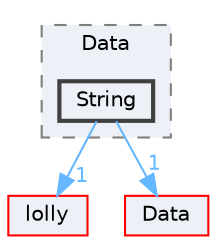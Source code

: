 digraph "String"
{
 // LATEX_PDF_SIZE
  bgcolor="transparent";
  edge [fontname=Helvetica,fontsize=10,labelfontname=Helvetica,labelfontsize=10];
  node [fontname=Helvetica,fontsize=10,shape=box,height=0.2,width=0.4];
  compound=true
  subgraph clusterdir_0e16d6e1be87168091a429944e6ef96f {
    graph [ bgcolor="#edf0f7", pencolor="grey50", label="Data", fontname=Helvetica,fontsize=10 style="filled,dashed", URL="dir_0e16d6e1be87168091a429944e6ef96f.html",tooltip=""]
  dir_c067da720bbdf70a3aba5f2f5c550860 [label="String", fillcolor="#edf0f7", color="grey25", style="filled,bold", URL="dir_c067da720bbdf70a3aba5f2f5c550860.html",tooltip=""];
  }
  dir_4e4e38b7a3cbd015b31043c806009c51 [label="lolly", fillcolor="#edf0f7", color="red", style="filled", URL="dir_4e4e38b7a3cbd015b31043c806009c51.html",tooltip=""];
  dir_e3d743d0ec9b4013b28b5d69101bc7fb [label="Data", fillcolor="#edf0f7", color="red", style="filled", URL="dir_e3d743d0ec9b4013b28b5d69101bc7fb.html",tooltip=""];
  dir_c067da720bbdf70a3aba5f2f5c550860->dir_4e4e38b7a3cbd015b31043c806009c51 [headlabel="1", labeldistance=1.5 headhref="dir_000047_000035.html" href="dir_000047_000035.html" color="steelblue1" fontcolor="steelblue1"];
  dir_c067da720bbdf70a3aba5f2f5c550860->dir_e3d743d0ec9b4013b28b5d69101bc7fb [headlabel="1", labeldistance=1.5 headhref="dir_000047_000012.html" href="dir_000047_000012.html" color="steelblue1" fontcolor="steelblue1"];
}
